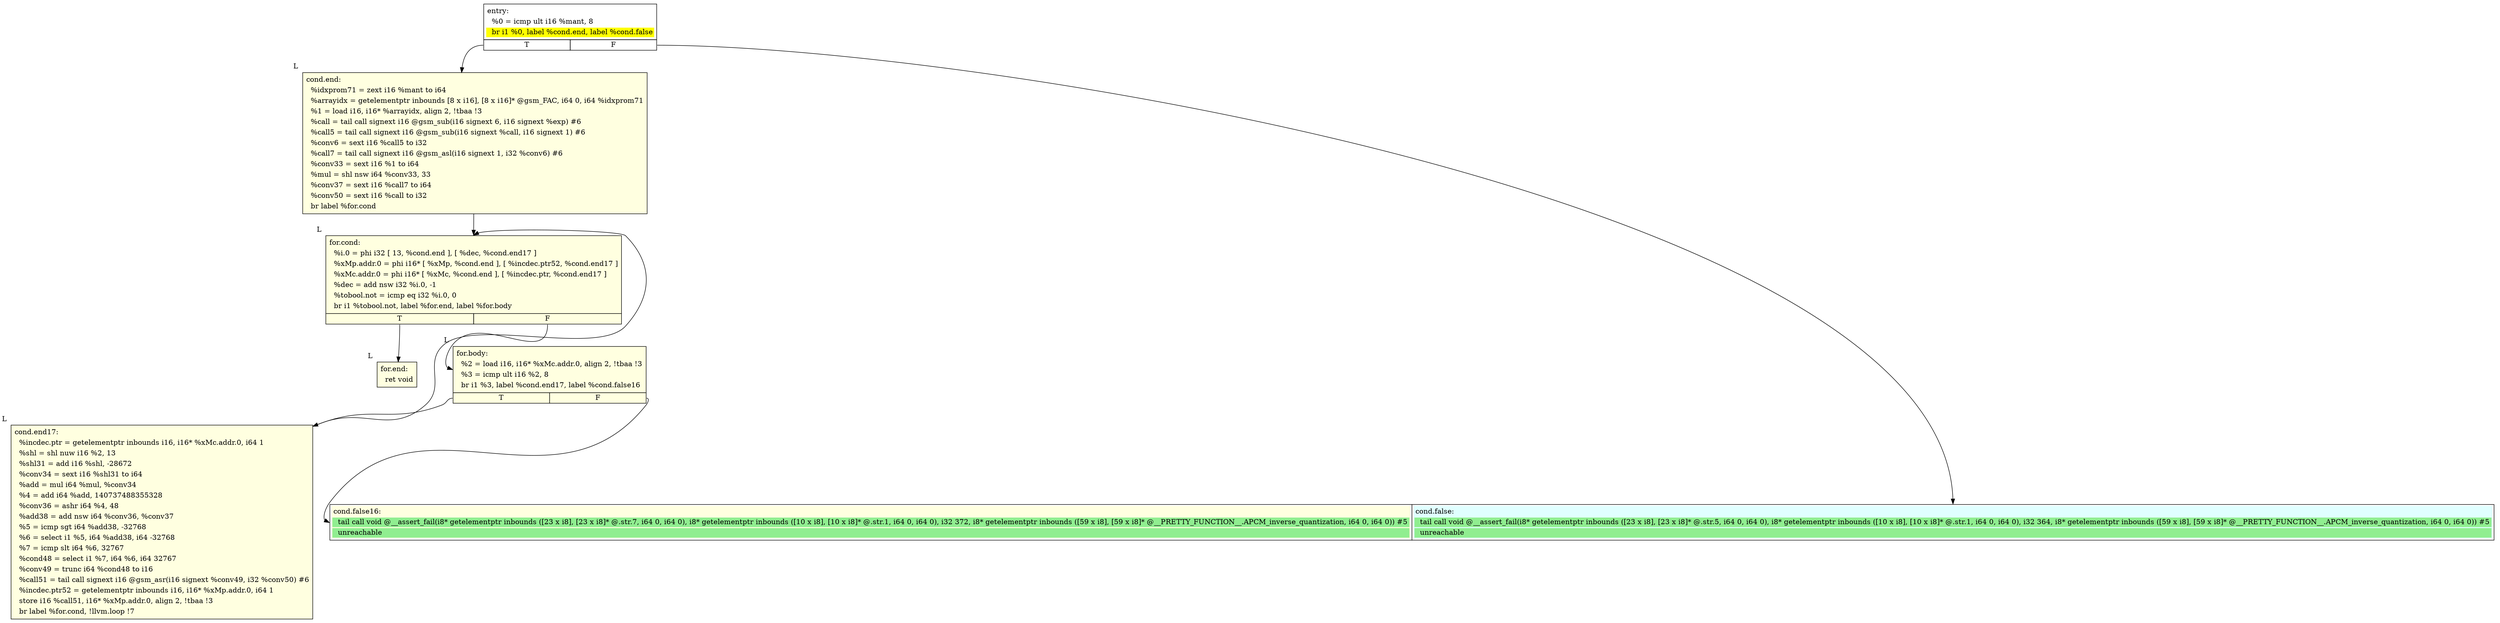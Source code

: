 digraph {
m_bb0 [shape = none, label  = <<table border="0" cellspacing="0">
<tr><td port="f1" border="1" colspan="2"><table bgcolor="LightYellow" border="0">
<tr><td align="left">cond.false16:</td></tr>
<tr><td bgcolor="lightgreen" align="left">  tail call void @__assert_fail(i8* getelementptr inbounds ([23 x i8], [23 x i8]* @.str.7, i64 0, i64 0), i8* getelementptr inbounds ([10 x i8], [10 x i8]* @.str.1, i64 0, i64 0), i32 372, i8* getelementptr inbounds ([59 x i8], [59 x i8]* @__PRETTY_FUNCTION__.APCM_inverse_quantization, i64 0, i64 0)) #5</td></tr>
<tr><td bgcolor="lightgreen" align="left">  unreachable</td></tr>
</table>
</td>
<td port="f2" border="1" colspan="2"><table bgcolor="LightCyan" border="0">
<tr><td align="left">cond.false:</td></tr>
<tr><td bgcolor="lightgreen" align="left">  tail call void @__assert_fail(i8* getelementptr inbounds ([23 x i8], [23 x i8]* @.str.5, i64 0, i64 0), i8* getelementptr inbounds ([10 x i8], [10 x i8]* @.str.1, i64 0, i64 0), i32 364, i8* getelementptr inbounds ([59 x i8], [59 x i8]* @__PRETTY_FUNCTION__.APCM_inverse_quantization, i64 0, i64 0)) #5</td></tr>
<tr><td bgcolor="lightgreen" align="left">  unreachable</td></tr>
</table>
</td></tr>
</table>> ]
f_bb0 [shape = none, label  = <<table  border="0" cellspacing="0">
<tr><td port="f" border="1" colspan="2"><table border="0">
<tr><td align="left">entry:</td></tr>
<tr><td align="left">  %0 = icmp ult i16 %mant, 8</td></tr>
<tr><td bgcolor="yellow" align="left">  br i1 %0, label %cond.end, label %cond.false</td></tr>
</table>
</td></tr>
<tr><td border="1" port="fT">T</td><td border="1" port="fF">F</td></tr>
</table>> ]
f_bb1 [shape = none,  xlabel="L", label  = <<table  bgcolor="LightYellow"  border="0" cellspacing="0">
<tr><td port="f" border="1"><table border="0">
<tr><td align="left">cond.end:</td></tr>
<tr><td align="left">  %idxprom71 = zext i16 %mant to i64</td></tr>
<tr><td align="left">  %arrayidx = getelementptr inbounds [8 x i16], [8 x i16]* @gsm_FAC, i64 0, i64 %idxprom71</td></tr>
<tr><td align="left">  %1 = load i16, i16* %arrayidx, align 2, !tbaa !3</td></tr>
<tr><td align="left">  %call = tail call signext i16 @gsm_sub(i16 signext 6, i16 signext %exp) #6</td></tr>
<tr><td align="left">  %call5 = tail call signext i16 @gsm_sub(i16 signext %call, i16 signext 1) #6</td></tr>
<tr><td align="left">  %conv6 = sext i16 %call5 to i32</td></tr>
<tr><td align="left">  %call7 = tail call signext i16 @gsm_asl(i16 signext 1, i32 %conv6) #6</td></tr>
<tr><td align="left">  %conv33 = sext i16 %1 to i64</td></tr>
<tr><td align="left">  %mul = shl nsw i64 %conv33, 33</td></tr>
<tr><td align="left">  %conv37 = sext i16 %call7 to i64</td></tr>
<tr><td align="left">  %conv50 = sext i16 %call to i32</td></tr>
<tr><td align="left">  br label %for.cond</td></tr>
</table>
</td></tr>
</table>> ]
f_bb2 [shape = none,  xlabel="L", label  = <<table  bgcolor="LightYellow"  border="0" cellspacing="0">
<tr><td port="f" border="1" colspan="2"><table border="0">
<tr><td align="left">for.cond:</td></tr>
<tr><td align="left">  %i.0 = phi i32 [ 13, %cond.end ], [ %dec, %cond.end17 ]</td></tr>
<tr><td align="left">  %xMp.addr.0 = phi i16* [ %xMp, %cond.end ], [ %incdec.ptr52, %cond.end17 ]</td></tr>
<tr><td align="left">  %xMc.addr.0 = phi i16* [ %xMc, %cond.end ], [ %incdec.ptr, %cond.end17 ]</td></tr>
<tr><td align="left">  %dec = add nsw i32 %i.0, -1</td></tr>
<tr><td align="left">  %tobool.not = icmp eq i32 %i.0, 0</td></tr>
<tr><td align="left">  br i1 %tobool.not, label %for.end, label %for.body</td></tr>
</table>
</td></tr>
<tr><td border="1" port="fT">T</td><td border="1" port="fF">F</td></tr>
</table>> ]
f_bb3 [shape = none,  xlabel="L", label  = <<table  bgcolor="LightYellow"  border="0" cellspacing="0">
<tr><td port="f" border="1" colspan="2"><table border="0">
<tr><td align="left">for.body:</td></tr>
<tr><td align="left">  %2 = load i16, i16* %xMc.addr.0, align 2, !tbaa !3</td></tr>
<tr><td align="left">  %3 = icmp ult i16 %2, 8</td></tr>
<tr><td align="left">  br i1 %3, label %cond.end17, label %cond.false16</td></tr>
</table>
</td></tr>
<tr><td border="1" port="fT">T</td><td border="1" port="fF">F</td></tr>
</table>> ]
f_bb4 [shape = none,  xlabel="L", label  = <<table  bgcolor="LightYellow"  border="0" cellspacing="0">
<tr><td port="f" border="1"><table border="0">
<tr><td align="left">cond.end17:</td></tr>
<tr><td align="left">  %incdec.ptr = getelementptr inbounds i16, i16* %xMc.addr.0, i64 1</td></tr>
<tr><td align="left">  %shl = shl nuw i16 %2, 13</td></tr>
<tr><td align="left">  %shl31 = add i16 %shl, -28672</td></tr>
<tr><td align="left">  %conv34 = sext i16 %shl31 to i64</td></tr>
<tr><td align="left">  %add = mul i64 %mul, %conv34</td></tr>
<tr><td align="left">  %4 = add i64 %add, 140737488355328</td></tr>
<tr><td align="left">  %conv36 = ashr i64 %4, 48</td></tr>
<tr><td align="left">  %add38 = add nsw i64 %conv36, %conv37</td></tr>
<tr><td align="left">  %5 = icmp sgt i64 %add38, -32768</td></tr>
<tr><td align="left">  %6 = select i1 %5, i64 %add38, i64 -32768</td></tr>
<tr><td align="left">  %7 = icmp slt i64 %6, 32767</td></tr>
<tr><td align="left">  %cond48 = select i1 %7, i64 %6, i64 32767</td></tr>
<tr><td align="left">  %conv49 = trunc i64 %cond48 to i16</td></tr>
<tr><td align="left">  %call51 = tail call signext i16 @gsm_asr(i16 signext %conv49, i32 %conv50) #6</td></tr>
<tr><td align="left">  %incdec.ptr52 = getelementptr inbounds i16, i16* %xMp.addr.0, i64 1</td></tr>
<tr><td align="left">  store i16 %call51, i16* %xMp.addr.0, align 2, !tbaa !3</td></tr>
<tr><td align="left">  br label %for.cond, !llvm.loop !7</td></tr>
</table>
</td></tr>
</table>> ]
f_bb5 [shape = none,  xlabel="L", label  = <<table  bgcolor="LightYellow"  border="0" cellspacing="0">
<tr><td port="f" border="1"><table border="0">
<tr><td align="left">for.end:</td></tr>
<tr><td align="left">  ret void</td></tr>
</table>
</td></tr>
</table>> ]
f_bb0:fT -> f_bb1:f
f_bb0:fF -> m_bb0:f2
f_bb1:f -> f_bb2:f
f_bb2:fT -> f_bb5:f
f_bb2:fF -> f_bb3:f
f_bb3:fT -> f_bb4:f
f_bb3:fF -> m_bb0:f1
f_bb4:f -> f_bb2:f
}

